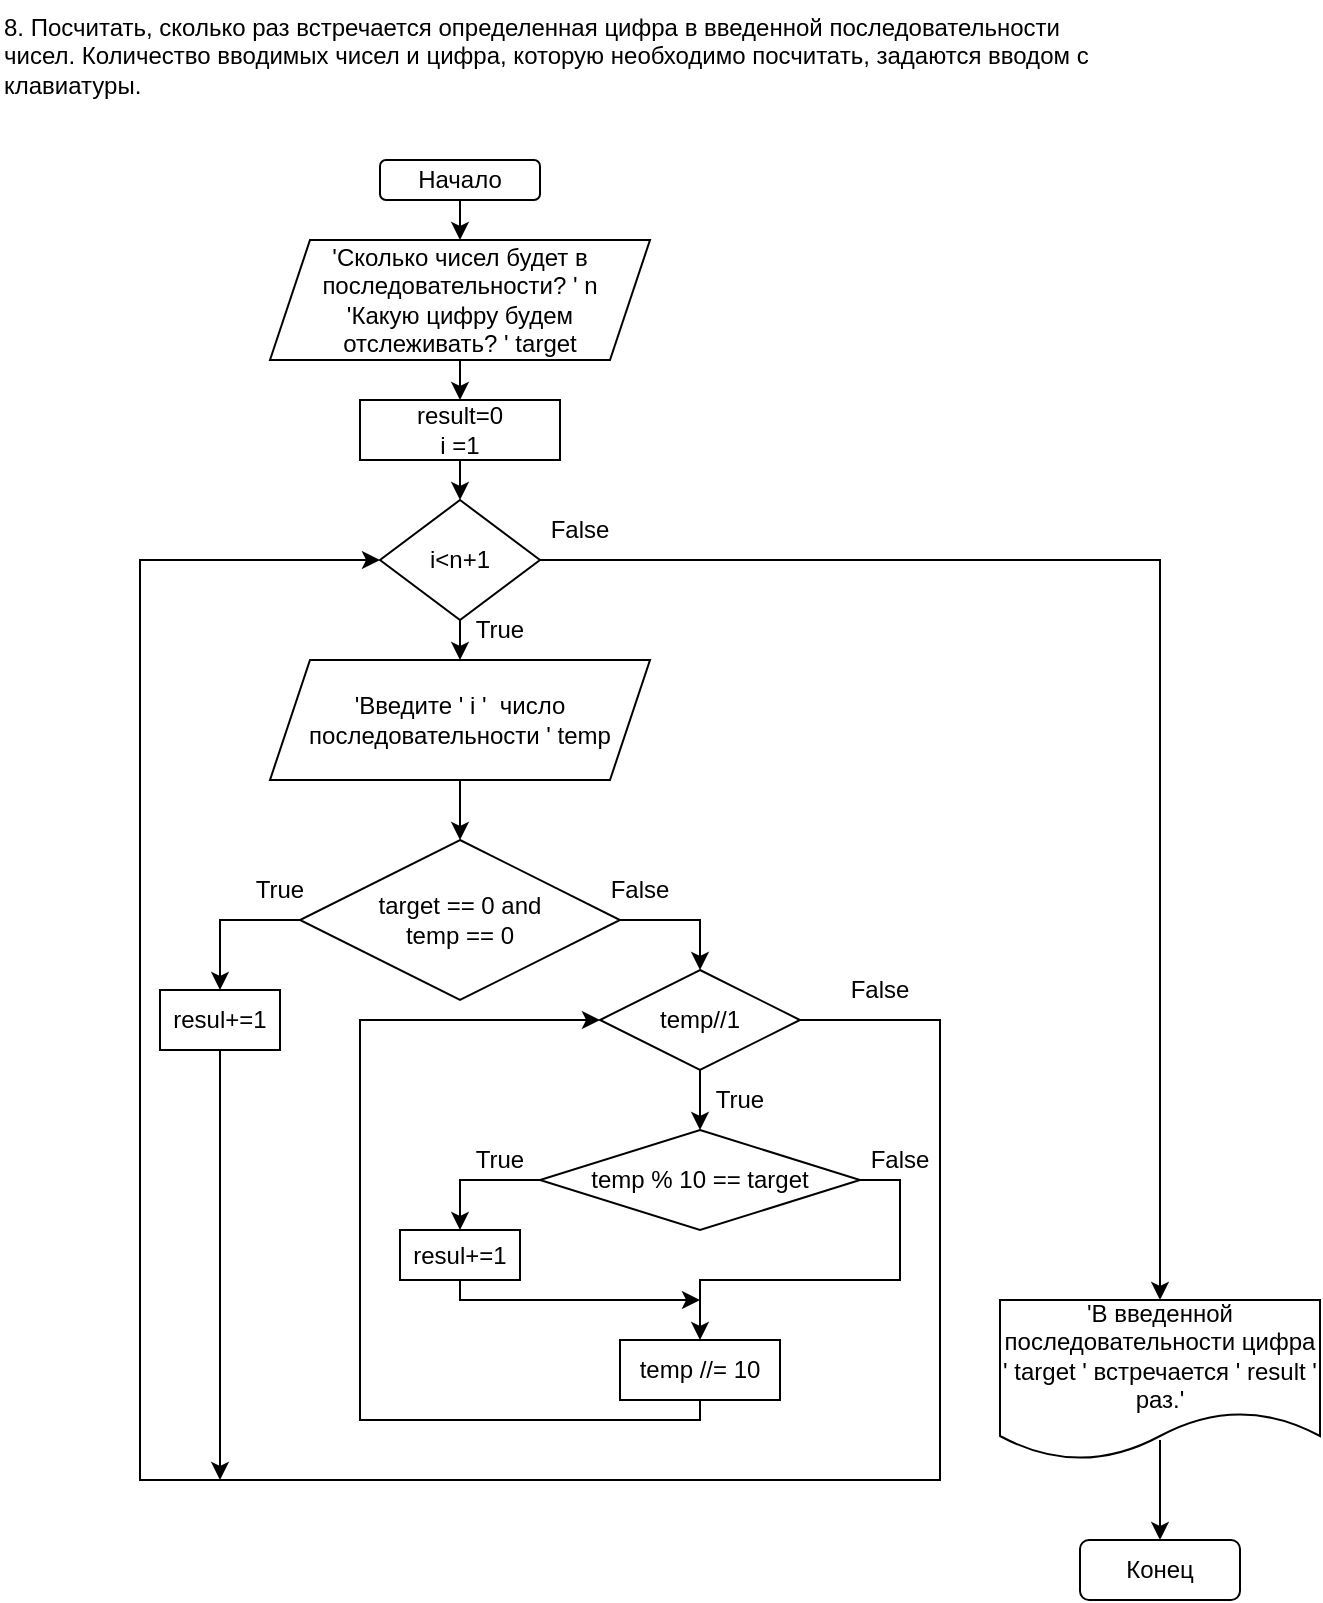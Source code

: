 <mxfile version="17.5.0" type="device"><diagram id="C5RBs43oDa-KdzZeNtuy" name="Page-1"><mxGraphModel dx="3160" dy="1480" grid="1" gridSize="10" guides="1" tooltips="1" connect="1" arrows="1" fold="1" page="1" pageScale="1" pageWidth="827" pageHeight="1169" math="0" shadow="0"><root><mxCell id="WIyWlLk6GJQsqaUBKTNV-0"/><mxCell id="WIyWlLk6GJQsqaUBKTNV-1" parent="WIyWlLk6GJQsqaUBKTNV-0"/><mxCell id="eD7I3x-_jHl2GSEzCtqL-1" value="Начало" style="rounded=1;whiteSpace=wrap;html=1;" parent="WIyWlLk6GJQsqaUBKTNV-1" vertex="1"><mxGeometry x="240" y="100" width="80" height="20" as="geometry"/></mxCell><mxCell id="eD7I3x-_jHl2GSEzCtqL-2" value="result=0&lt;br&gt;i =1" style="rounded=0;whiteSpace=wrap;html=1;" parent="WIyWlLk6GJQsqaUBKTNV-1" vertex="1"><mxGeometry x="230" y="220" width="100" height="30" as="geometry"/></mxCell><mxCell id="eD7I3x-_jHl2GSEzCtqL-3" value="i&amp;lt;n+1" style="rhombus;whiteSpace=wrap;html=1;" parent="WIyWlLk6GJQsqaUBKTNV-1" vertex="1"><mxGeometry x="240" y="270" width="80" height="60" as="geometry"/></mxCell><mxCell id="eD7I3x-_jHl2GSEzCtqL-13" value="Конец" style="rounded=1;whiteSpace=wrap;html=1;" parent="WIyWlLk6GJQsqaUBKTNV-1" vertex="1"><mxGeometry x="590" y="790" width="80" height="30" as="geometry"/></mxCell><mxCell id="eD7I3x-_jHl2GSEzCtqL-32" value="True" style="text;html=1;strokeColor=none;fillColor=none;align=center;verticalAlign=middle;whiteSpace=wrap;rounded=0;" parent="WIyWlLk6GJQsqaUBKTNV-1" vertex="1"><mxGeometry x="160" y="450" width="60" height="30" as="geometry"/></mxCell><mxCell id="eD7I3x-_jHl2GSEzCtqL-33" value="False" style="text;html=1;strokeColor=none;fillColor=none;align=center;verticalAlign=middle;whiteSpace=wrap;rounded=0;" parent="WIyWlLk6GJQsqaUBKTNV-1" vertex="1"><mxGeometry x="470" y="585" width="60" height="30" as="geometry"/></mxCell><mxCell id="NNNzcky4NgI1Qq3LzUva-1" value="'В введенной последовательности цифра ' target ' встречается ' result ' раз.'" style="shape=document;whiteSpace=wrap;html=1;boundedLbl=1;" vertex="1" parent="WIyWlLk6GJQsqaUBKTNV-1"><mxGeometry x="550" y="670" width="160" height="80" as="geometry"/></mxCell><mxCell id="NNNzcky4NgI1Qq3LzUva-4" value="True" style="text;html=1;strokeColor=none;fillColor=none;align=center;verticalAlign=middle;whiteSpace=wrap;rounded=0;" vertex="1" parent="WIyWlLk6GJQsqaUBKTNV-1"><mxGeometry x="390" y="555" width="60" height="30" as="geometry"/></mxCell><mxCell id="NNNzcky4NgI1Qq3LzUva-8" value="False" style="text;html=1;strokeColor=none;fillColor=none;align=center;verticalAlign=middle;whiteSpace=wrap;rounded=0;" vertex="1" parent="WIyWlLk6GJQsqaUBKTNV-1"><mxGeometry x="460" y="500" width="60" height="30" as="geometry"/></mxCell><mxCell id="NNNzcky4NgI1Qq3LzUva-14" value="" style="endArrow=classic;html=1;rounded=0;entryX=0.5;entryY=0;entryDx=0;entryDy=0;exitX=0.5;exitY=1;exitDx=0;exitDy=0;" edge="1" parent="WIyWlLk6GJQsqaUBKTNV-1" source="eD7I3x-_jHl2GSEzCtqL-2" target="eD7I3x-_jHl2GSEzCtqL-3"><mxGeometry width="50" height="50" relative="1" as="geometry"><mxPoint x="280" y="430" as="sourcePoint"/><mxPoint x="140" y="420" as="targetPoint"/></mxGeometry></mxCell><mxCell id="NNNzcky4NgI1Qq3LzUva-15" value="'Сколько чисел будет в последовательности? '&amp;nbsp;n&lt;br&gt;'Какую цифру будем отслеживать? ' target" style="shape=parallelogram;perimeter=parallelogramPerimeter;whiteSpace=wrap;html=1;fixedSize=1;" vertex="1" parent="WIyWlLk6GJQsqaUBKTNV-1"><mxGeometry x="185" y="140" width="190" height="60" as="geometry"/></mxCell><mxCell id="NNNzcky4NgI1Qq3LzUva-16" value="target == 0 and&lt;br&gt;temp == 0" style="rhombus;whiteSpace=wrap;html=1;" vertex="1" parent="WIyWlLk6GJQsqaUBKTNV-1"><mxGeometry x="200" y="440" width="160" height="80" as="geometry"/></mxCell><mxCell id="NNNzcky4NgI1Qq3LzUva-42" value="" style="endArrow=classic;html=1;rounded=0;exitX=0.5;exitY=1;exitDx=0;exitDy=0;entryX=0.5;entryY=0;entryDx=0;entryDy=0;" edge="1" parent="WIyWlLk6GJQsqaUBKTNV-1" source="eD7I3x-_jHl2GSEzCtqL-1" target="NNNzcky4NgI1Qq3LzUva-15"><mxGeometry width="50" height="50" relative="1" as="geometry"><mxPoint x="140" y="180" as="sourcePoint"/><mxPoint x="190" y="130" as="targetPoint"/></mxGeometry></mxCell><mxCell id="NNNzcky4NgI1Qq3LzUva-43" value="" style="endArrow=classic;html=1;rounded=0;exitX=0.5;exitY=1;exitDx=0;exitDy=0;entryX=0.5;entryY=0;entryDx=0;entryDy=0;" edge="1" parent="WIyWlLk6GJQsqaUBKTNV-1" source="NNNzcky4NgI1Qq3LzUva-15" target="eD7I3x-_jHl2GSEzCtqL-2"><mxGeometry width="50" height="50" relative="1" as="geometry"><mxPoint x="120" y="200" as="sourcePoint"/><mxPoint x="170" y="150" as="targetPoint"/></mxGeometry></mxCell><mxCell id="NNNzcky4NgI1Qq3LzUva-44" value="resul+=1" style="rounded=0;whiteSpace=wrap;html=1;" vertex="1" parent="WIyWlLk6GJQsqaUBKTNV-1"><mxGeometry x="130" y="515" width="60" height="30" as="geometry"/></mxCell><mxCell id="NNNzcky4NgI1Qq3LzUva-51" value="8. Посчитать, сколько раз встречается определенная цифра в введенной последовательности чисел. Количество вводимых чисел и цифра, которую необходимо посчитать, задаются вводом с клавиатуры." style="text;whiteSpace=wrap;html=1;" vertex="1" parent="WIyWlLk6GJQsqaUBKTNV-1"><mxGeometry x="50" y="20" width="550" height="60" as="geometry"/></mxCell><mxCell id="NNNzcky4NgI1Qq3LzUva-52" value="'Введите ' i '&amp;nbsp; число последовательности ' temp" style="shape=parallelogram;perimeter=parallelogramPerimeter;whiteSpace=wrap;html=1;fixedSize=1;" vertex="1" parent="WIyWlLk6GJQsqaUBKTNV-1"><mxGeometry x="185" y="350" width="190" height="60" as="geometry"/></mxCell><mxCell id="NNNzcky4NgI1Qq3LzUva-53" value="temp//1" style="rhombus;whiteSpace=wrap;html=1;" vertex="1" parent="WIyWlLk6GJQsqaUBKTNV-1"><mxGeometry x="350" y="505" width="100" height="50" as="geometry"/></mxCell><mxCell id="NNNzcky4NgI1Qq3LzUva-54" value="temp % 10 == target" style="rhombus;whiteSpace=wrap;html=1;" vertex="1" parent="WIyWlLk6GJQsqaUBKTNV-1"><mxGeometry x="320" y="585" width="160" height="50" as="geometry"/></mxCell><mxCell id="NNNzcky4NgI1Qq3LzUva-55" value="resul+=1" style="rounded=0;whiteSpace=wrap;html=1;" vertex="1" parent="WIyWlLk6GJQsqaUBKTNV-1"><mxGeometry x="250" y="635" width="60" height="25" as="geometry"/></mxCell><mxCell id="NNNzcky4NgI1Qq3LzUva-56" value="temp //= 10" style="rounded=0;whiteSpace=wrap;html=1;" vertex="1" parent="WIyWlLk6GJQsqaUBKTNV-1"><mxGeometry x="360" y="690" width="80" height="30" as="geometry"/></mxCell><mxCell id="NNNzcky4NgI1Qq3LzUva-57" value="" style="endArrow=classic;html=1;rounded=0;exitX=0.5;exitY=1;exitDx=0;exitDy=0;entryX=0.5;entryY=0;entryDx=0;entryDy=0;" edge="1" parent="WIyWlLk6GJQsqaUBKTNV-1" source="eD7I3x-_jHl2GSEzCtqL-3" target="NNNzcky4NgI1Qq3LzUva-52"><mxGeometry width="50" height="50" relative="1" as="geometry"><mxPoint x="300" y="510" as="sourcePoint"/><mxPoint x="350" y="460" as="targetPoint"/></mxGeometry></mxCell><mxCell id="NNNzcky4NgI1Qq3LzUva-58" value="" style="endArrow=classic;html=1;rounded=0;exitX=0.5;exitY=1;exitDx=0;exitDy=0;entryX=0.5;entryY=0;entryDx=0;entryDy=0;" edge="1" parent="WIyWlLk6GJQsqaUBKTNV-1" source="NNNzcky4NgI1Qq3LzUva-52" target="NNNzcky4NgI1Qq3LzUva-16"><mxGeometry width="50" height="50" relative="1" as="geometry"><mxPoint x="300" y="510" as="sourcePoint"/><mxPoint x="350" y="460" as="targetPoint"/></mxGeometry></mxCell><mxCell id="NNNzcky4NgI1Qq3LzUva-59" value="" style="endArrow=classic;html=1;rounded=0;exitX=0;exitY=0.5;exitDx=0;exitDy=0;entryX=0.5;entryY=0;entryDx=0;entryDy=0;" edge="1" parent="WIyWlLk6GJQsqaUBKTNV-1" source="NNNzcky4NgI1Qq3LzUva-16" target="NNNzcky4NgI1Qq3LzUva-44"><mxGeometry width="50" height="50" relative="1" as="geometry"><mxPoint x="300" y="510" as="sourcePoint"/><mxPoint x="350" y="460" as="targetPoint"/><Array as="points"><mxPoint x="160" y="480"/></Array></mxGeometry></mxCell><mxCell id="NNNzcky4NgI1Qq3LzUva-60" value="" style="endArrow=classic;html=1;rounded=0;exitX=1;exitY=0.5;exitDx=0;exitDy=0;entryX=0.5;entryY=0;entryDx=0;entryDy=0;" edge="1" parent="WIyWlLk6GJQsqaUBKTNV-1" source="NNNzcky4NgI1Qq3LzUva-16" target="NNNzcky4NgI1Qq3LzUva-53"><mxGeometry width="50" height="50" relative="1" as="geometry"><mxPoint x="410" y="490" as="sourcePoint"/><mxPoint x="460" y="440" as="targetPoint"/><Array as="points"><mxPoint x="400" y="480"/></Array></mxGeometry></mxCell><mxCell id="NNNzcky4NgI1Qq3LzUva-61" value="" style="endArrow=classic;html=1;rounded=0;exitX=0.5;exitY=1;exitDx=0;exitDy=0;entryX=0.5;entryY=0;entryDx=0;entryDy=0;" edge="1" parent="WIyWlLk6GJQsqaUBKTNV-1" source="NNNzcky4NgI1Qq3LzUva-53" target="NNNzcky4NgI1Qq3LzUva-54"><mxGeometry width="50" height="50" relative="1" as="geometry"><mxPoint x="220" y="610" as="sourcePoint"/><mxPoint x="270" y="560" as="targetPoint"/></mxGeometry></mxCell><mxCell id="NNNzcky4NgI1Qq3LzUva-62" value="" style="endArrow=classic;html=1;rounded=0;exitX=0;exitY=0.5;exitDx=0;exitDy=0;entryX=0.5;entryY=0;entryDx=0;entryDy=0;" edge="1" parent="WIyWlLk6GJQsqaUBKTNV-1" source="NNNzcky4NgI1Qq3LzUva-54" target="NNNzcky4NgI1Qq3LzUva-55"><mxGeometry width="50" height="50" relative="1" as="geometry"><mxPoint x="510" y="600" as="sourcePoint"/><mxPoint x="560" y="550" as="targetPoint"/><Array as="points"><mxPoint x="280" y="610"/></Array></mxGeometry></mxCell><mxCell id="NNNzcky4NgI1Qq3LzUva-63" value="" style="endArrow=classic;html=1;rounded=0;exitX=1;exitY=0.5;exitDx=0;exitDy=0;entryX=0.5;entryY=0;entryDx=0;entryDy=0;" edge="1" parent="WIyWlLk6GJQsqaUBKTNV-1" source="NNNzcky4NgI1Qq3LzUva-54" target="NNNzcky4NgI1Qq3LzUva-56"><mxGeometry width="50" height="50" relative="1" as="geometry"><mxPoint x="490" y="680" as="sourcePoint"/><mxPoint x="540" y="630" as="targetPoint"/><Array as="points"><mxPoint x="500" y="610"/><mxPoint x="500" y="660"/><mxPoint x="400" y="660"/></Array></mxGeometry></mxCell><mxCell id="NNNzcky4NgI1Qq3LzUva-64" value="" style="endArrow=classic;html=1;rounded=0;exitX=0.5;exitY=1;exitDx=0;exitDy=0;" edge="1" parent="WIyWlLk6GJQsqaUBKTNV-1" source="NNNzcky4NgI1Qq3LzUva-55"><mxGeometry width="50" height="50" relative="1" as="geometry"><mxPoint x="270" y="730" as="sourcePoint"/><mxPoint x="400" y="670" as="targetPoint"/><Array as="points"><mxPoint x="280" y="670"/></Array></mxGeometry></mxCell><mxCell id="NNNzcky4NgI1Qq3LzUva-65" value="True" style="text;html=1;strokeColor=none;fillColor=none;align=center;verticalAlign=middle;whiteSpace=wrap;rounded=0;" vertex="1" parent="WIyWlLk6GJQsqaUBKTNV-1"><mxGeometry x="270" y="585" width="60" height="30" as="geometry"/></mxCell><mxCell id="NNNzcky4NgI1Qq3LzUva-66" value="False" style="text;html=1;strokeColor=none;fillColor=none;align=center;verticalAlign=middle;whiteSpace=wrap;rounded=0;" vertex="1" parent="WIyWlLk6GJQsqaUBKTNV-1"><mxGeometry x="340" y="450" width="60" height="30" as="geometry"/></mxCell><mxCell id="NNNzcky4NgI1Qq3LzUva-67" value="" style="endArrow=classic;html=1;rounded=0;exitX=0.5;exitY=1;exitDx=0;exitDy=0;entryX=0;entryY=0.5;entryDx=0;entryDy=0;" edge="1" parent="WIyWlLk6GJQsqaUBKTNV-1" source="NNNzcky4NgI1Qq3LzUva-56" target="NNNzcky4NgI1Qq3LzUva-53"><mxGeometry width="50" height="50" relative="1" as="geometry"><mxPoint x="140" y="710" as="sourcePoint"/><mxPoint x="200" y="720" as="targetPoint"/><Array as="points"><mxPoint x="400" y="730"/><mxPoint x="230" y="730"/><mxPoint x="230" y="530"/></Array></mxGeometry></mxCell><mxCell id="NNNzcky4NgI1Qq3LzUva-68" value="" style="endArrow=classic;html=1;rounded=0;exitX=1;exitY=0.5;exitDx=0;exitDy=0;entryX=0;entryY=0.5;entryDx=0;entryDy=0;" edge="1" parent="WIyWlLk6GJQsqaUBKTNV-1" source="NNNzcky4NgI1Qq3LzUva-53" target="eD7I3x-_jHl2GSEzCtqL-3"><mxGeometry width="50" height="50" relative="1" as="geometry"><mxPoint x="630" y="580" as="sourcePoint"/><mxPoint x="120" y="300" as="targetPoint"/><Array as="points"><mxPoint x="520" y="530"/><mxPoint x="520" y="760"/><mxPoint x="120" y="760"/><mxPoint x="120" y="300"/></Array></mxGeometry></mxCell><mxCell id="NNNzcky4NgI1Qq3LzUva-69" value="" style="endArrow=classic;html=1;rounded=0;exitX=0.5;exitY=1;exitDx=0;exitDy=0;" edge="1" parent="WIyWlLk6GJQsqaUBKTNV-1" source="NNNzcky4NgI1Qq3LzUva-44"><mxGeometry width="50" height="50" relative="1" as="geometry"><mxPoint x="-10" y="670" as="sourcePoint"/><mxPoint x="160" y="760" as="targetPoint"/></mxGeometry></mxCell><mxCell id="NNNzcky4NgI1Qq3LzUva-70" value="" style="endArrow=classic;html=1;rounded=0;exitX=1;exitY=0.5;exitDx=0;exitDy=0;entryX=0.5;entryY=0;entryDx=0;entryDy=0;" edge="1" parent="WIyWlLk6GJQsqaUBKTNV-1" source="eD7I3x-_jHl2GSEzCtqL-3" target="NNNzcky4NgI1Qq3LzUva-1"><mxGeometry width="50" height="50" relative="1" as="geometry"><mxPoint x="520" y="270" as="sourcePoint"/><mxPoint x="570" y="220" as="targetPoint"/><Array as="points"><mxPoint x="630" y="300"/></Array></mxGeometry></mxCell><mxCell id="NNNzcky4NgI1Qq3LzUva-71" value="False" style="text;html=1;strokeColor=none;fillColor=none;align=center;verticalAlign=middle;whiteSpace=wrap;rounded=0;" vertex="1" parent="WIyWlLk6GJQsqaUBKTNV-1"><mxGeometry x="310" y="270" width="60" height="30" as="geometry"/></mxCell><mxCell id="NNNzcky4NgI1Qq3LzUva-72" value="True" style="text;html=1;strokeColor=none;fillColor=none;align=center;verticalAlign=middle;whiteSpace=wrap;rounded=0;" vertex="1" parent="WIyWlLk6GJQsqaUBKTNV-1"><mxGeometry x="270" y="320" width="60" height="30" as="geometry"/></mxCell><mxCell id="NNNzcky4NgI1Qq3LzUva-73" value="" style="endArrow=classic;html=1;rounded=0;entryX=0.5;entryY=0;entryDx=0;entryDy=0;" edge="1" parent="WIyWlLk6GJQsqaUBKTNV-1" target="eD7I3x-_jHl2GSEzCtqL-13"><mxGeometry width="50" height="50" relative="1" as="geometry"><mxPoint x="630" y="740" as="sourcePoint"/><mxPoint x="480" y="800" as="targetPoint"/></mxGeometry></mxCell></root></mxGraphModel></diagram></mxfile>